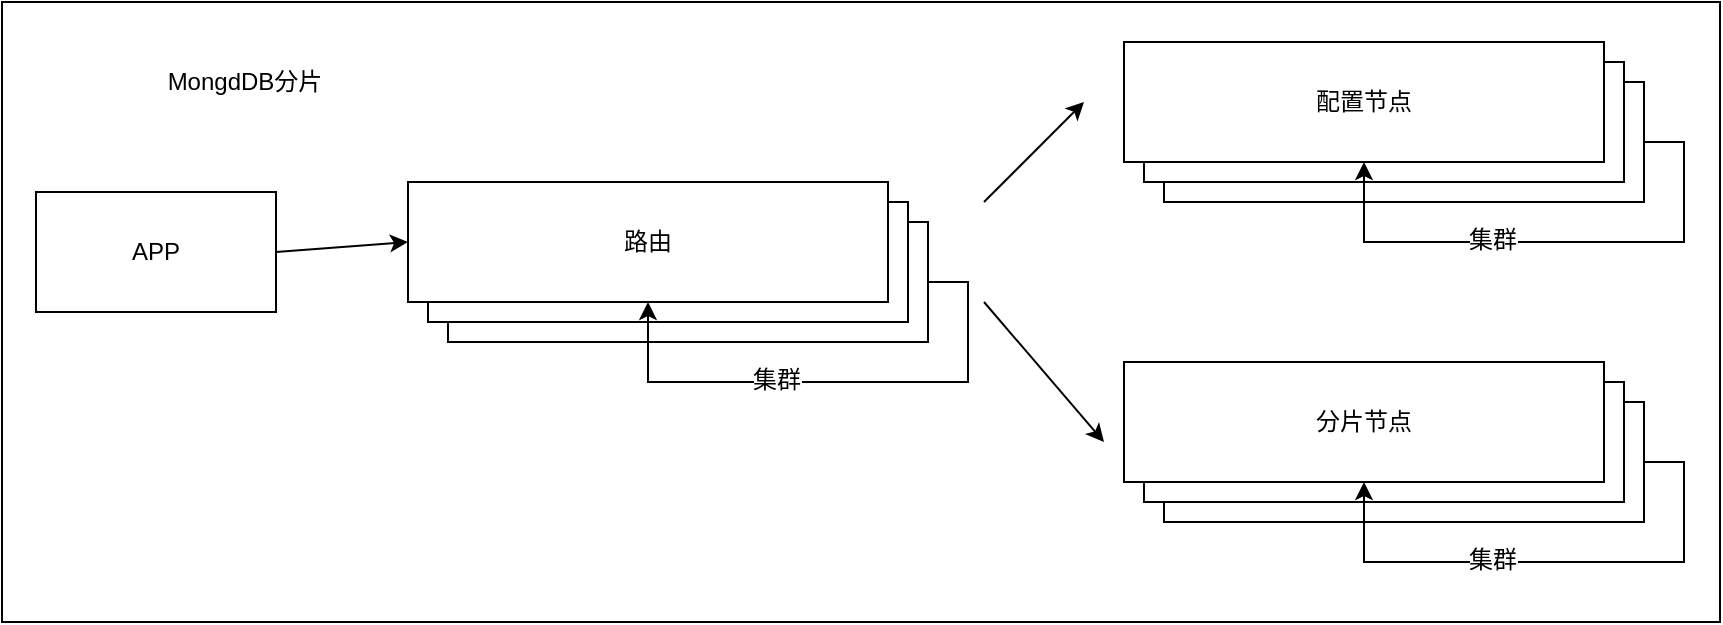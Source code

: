 <mxfile version="11.1.4" type="device"><diagram id="ErYk1C7J16shPg2j-KtX" name="Page-1"><mxGraphModel dx="-568" dy="-361" grid="1" gridSize="10" guides="1" tooltips="1" connect="1" arrows="1" fold="1" page="1" pageScale="1" pageWidth="827" pageHeight="1169" math="0" shadow="0"><root><mxCell id="0"/><mxCell id="1" parent="0"/><mxCell id="j-ZbJIzAIpb6n9xI-eRv-1" value="" style="group" vertex="1" connectable="0" parent="1"><mxGeometry x="1654" y="1370" width="859" height="310" as="geometry"/></mxCell><mxCell id="j-ZbJIzAIpb6n9xI-eRv-2" value="" style="rounded=0;whiteSpace=wrap;html=1;align=center;" vertex="1" parent="j-ZbJIzAIpb6n9xI-eRv-1"><mxGeometry width="859" height="310" as="geometry"/></mxCell><mxCell id="j-ZbJIzAIpb6n9xI-eRv-3" value="APP" style="rounded=0;whiteSpace=wrap;html=1;align=center;" vertex="1" parent="j-ZbJIzAIpb6n9xI-eRv-1"><mxGeometry x="17" y="95" width="120" height="60" as="geometry"/></mxCell><mxCell id="j-ZbJIzAIpb6n9xI-eRv-4" value="" style="group" vertex="1" connectable="0" parent="j-ZbJIzAIpb6n9xI-eRv-1"><mxGeometry x="203" y="90" width="260" height="80" as="geometry"/></mxCell><mxCell id="j-ZbJIzAIpb6n9xI-eRv-5" value="" style="rounded=0;whiteSpace=wrap;html=1;" vertex="1" parent="j-ZbJIzAIpb6n9xI-eRv-4"><mxGeometry x="20" y="20" width="240" height="60" as="geometry"/></mxCell><mxCell id="j-ZbJIzAIpb6n9xI-eRv-6" value="" style="rounded=0;whiteSpace=wrap;html=1;" vertex="1" parent="j-ZbJIzAIpb6n9xI-eRv-4"><mxGeometry x="10" y="10" width="240" height="60" as="geometry"/></mxCell><mxCell id="j-ZbJIzAIpb6n9xI-eRv-7" value="路由" style="rounded=0;whiteSpace=wrap;html=1;" vertex="1" parent="j-ZbJIzAIpb6n9xI-eRv-4"><mxGeometry width="240" height="60" as="geometry"/></mxCell><mxCell id="j-ZbJIzAIpb6n9xI-eRv-8" style="edgeStyle=orthogonalEdgeStyle;rounded=0;orthogonalLoop=1;jettySize=auto;html=1;exitX=1;exitY=0.5;exitDx=0;exitDy=0;entryX=0.5;entryY=1;entryDx=0;entryDy=0;" edge="1" parent="j-ZbJIzAIpb6n9xI-eRv-4" source="j-ZbJIzAIpb6n9xI-eRv-5" target="j-ZbJIzAIpb6n9xI-eRv-7"><mxGeometry relative="1" as="geometry"><Array as="points"><mxPoint x="280" y="50"/><mxPoint x="280" y="100"/><mxPoint x="120" y="100"/></Array></mxGeometry></mxCell><mxCell id="j-ZbJIzAIpb6n9xI-eRv-9" value="集群" style="text;html=1;resizable=0;points=[];align=center;verticalAlign=middle;labelBackgroundColor=#ffffff;" vertex="1" connectable="0" parent="j-ZbJIzAIpb6n9xI-eRv-8"><mxGeometry x="0.234" y="-1" relative="1" as="geometry"><mxPoint as="offset"/></mxGeometry></mxCell><mxCell id="j-ZbJIzAIpb6n9xI-eRv-10" value="" style="group" vertex="1" connectable="0" parent="j-ZbJIzAIpb6n9xI-eRv-1"><mxGeometry x="561" y="20" width="260" height="80" as="geometry"/></mxCell><mxCell id="j-ZbJIzAIpb6n9xI-eRv-11" value="" style="rounded=0;whiteSpace=wrap;html=1;" vertex="1" parent="j-ZbJIzAIpb6n9xI-eRv-10"><mxGeometry x="20" y="20" width="240" height="60" as="geometry"/></mxCell><mxCell id="j-ZbJIzAIpb6n9xI-eRv-12" value="" style="rounded=0;whiteSpace=wrap;html=1;" vertex="1" parent="j-ZbJIzAIpb6n9xI-eRv-10"><mxGeometry x="10" y="10" width="240" height="60" as="geometry"/></mxCell><mxCell id="j-ZbJIzAIpb6n9xI-eRv-13" value="配置节点" style="rounded=0;whiteSpace=wrap;html=1;" vertex="1" parent="j-ZbJIzAIpb6n9xI-eRv-10"><mxGeometry width="240" height="60" as="geometry"/></mxCell><mxCell id="j-ZbJIzAIpb6n9xI-eRv-14" style="edgeStyle=orthogonalEdgeStyle;rounded=0;orthogonalLoop=1;jettySize=auto;html=1;exitX=1;exitY=0.5;exitDx=0;exitDy=0;entryX=0.5;entryY=1;entryDx=0;entryDy=0;" edge="1" parent="j-ZbJIzAIpb6n9xI-eRv-10" source="j-ZbJIzAIpb6n9xI-eRv-11" target="j-ZbJIzAIpb6n9xI-eRv-13"><mxGeometry relative="1" as="geometry"><Array as="points"><mxPoint x="280" y="50"/><mxPoint x="280" y="100"/><mxPoint x="120" y="100"/></Array></mxGeometry></mxCell><mxCell id="j-ZbJIzAIpb6n9xI-eRv-15" value="集群" style="text;html=1;resizable=0;points=[];align=center;verticalAlign=middle;labelBackgroundColor=#ffffff;" vertex="1" connectable="0" parent="j-ZbJIzAIpb6n9xI-eRv-14"><mxGeometry x="0.234" y="-1" relative="1" as="geometry"><mxPoint as="offset"/></mxGeometry></mxCell><mxCell id="j-ZbJIzAIpb6n9xI-eRv-16" value="" style="group" vertex="1" connectable="0" parent="j-ZbJIzAIpb6n9xI-eRv-1"><mxGeometry x="561" y="180" width="260" height="80" as="geometry"/></mxCell><mxCell id="j-ZbJIzAIpb6n9xI-eRv-17" value="" style="rounded=0;whiteSpace=wrap;html=1;" vertex="1" parent="j-ZbJIzAIpb6n9xI-eRv-16"><mxGeometry x="20" y="20" width="240" height="60" as="geometry"/></mxCell><mxCell id="j-ZbJIzAIpb6n9xI-eRv-18" value="" style="rounded=0;whiteSpace=wrap;html=1;" vertex="1" parent="j-ZbJIzAIpb6n9xI-eRv-16"><mxGeometry x="10" y="10" width="240" height="60" as="geometry"/></mxCell><mxCell id="j-ZbJIzAIpb6n9xI-eRv-19" value="分片节点" style="rounded=0;whiteSpace=wrap;html=1;" vertex="1" parent="j-ZbJIzAIpb6n9xI-eRv-16"><mxGeometry width="240" height="60" as="geometry"/></mxCell><mxCell id="j-ZbJIzAIpb6n9xI-eRv-20" style="edgeStyle=orthogonalEdgeStyle;rounded=0;orthogonalLoop=1;jettySize=auto;html=1;exitX=1;exitY=0.5;exitDx=0;exitDy=0;entryX=0.5;entryY=1;entryDx=0;entryDy=0;" edge="1" parent="j-ZbJIzAIpb6n9xI-eRv-16" source="j-ZbJIzAIpb6n9xI-eRv-17" target="j-ZbJIzAIpb6n9xI-eRv-19"><mxGeometry relative="1" as="geometry"><Array as="points"><mxPoint x="280" y="50"/><mxPoint x="280" y="100"/><mxPoint x="120" y="100"/></Array></mxGeometry></mxCell><mxCell id="j-ZbJIzAIpb6n9xI-eRv-21" value="集群" style="text;html=1;resizable=0;points=[];align=center;verticalAlign=middle;labelBackgroundColor=#ffffff;" vertex="1" connectable="0" parent="j-ZbJIzAIpb6n9xI-eRv-20"><mxGeometry x="0.234" y="-1" relative="1" as="geometry"><mxPoint as="offset"/></mxGeometry></mxCell><mxCell id="j-ZbJIzAIpb6n9xI-eRv-22" value="" style="endArrow=classic;html=1;" edge="1" parent="j-ZbJIzAIpb6n9xI-eRv-1"><mxGeometry width="50" height="50" relative="1" as="geometry"><mxPoint x="491" y="100" as="sourcePoint"/><mxPoint x="541" y="50" as="targetPoint"/></mxGeometry></mxCell><mxCell id="j-ZbJIzAIpb6n9xI-eRv-23" value="" style="endArrow=classic;html=1;" edge="1" parent="j-ZbJIzAIpb6n9xI-eRv-1"><mxGeometry width="50" height="50" relative="1" as="geometry"><mxPoint x="491" y="150" as="sourcePoint"/><mxPoint x="551" y="220" as="targetPoint"/></mxGeometry></mxCell><mxCell id="j-ZbJIzAIpb6n9xI-eRv-24" value="" style="endArrow=classic;html=1;exitX=1;exitY=0.5;exitDx=0;exitDy=0;entryX=0;entryY=0.5;entryDx=0;entryDy=0;" edge="1" parent="j-ZbJIzAIpb6n9xI-eRv-1" source="j-ZbJIzAIpb6n9xI-eRv-3" target="j-ZbJIzAIpb6n9xI-eRv-7"><mxGeometry width="50" height="50" relative="1" as="geometry"><mxPoint x="151" y="150" as="sourcePoint"/><mxPoint x="201" y="100" as="targetPoint"/></mxGeometry></mxCell><mxCell id="j-ZbJIzAIpb6n9xI-eRv-25" value="MongdDB分片&lt;br&gt;" style="text;html=1;strokeColor=none;fillColor=none;align=center;verticalAlign=middle;whiteSpace=wrap;rounded=0;" vertex="1" parent="j-ZbJIzAIpb6n9xI-eRv-1"><mxGeometry x="52" y="30" width="139" height="20" as="geometry"/></mxCell></root></mxGraphModel></diagram></mxfile>